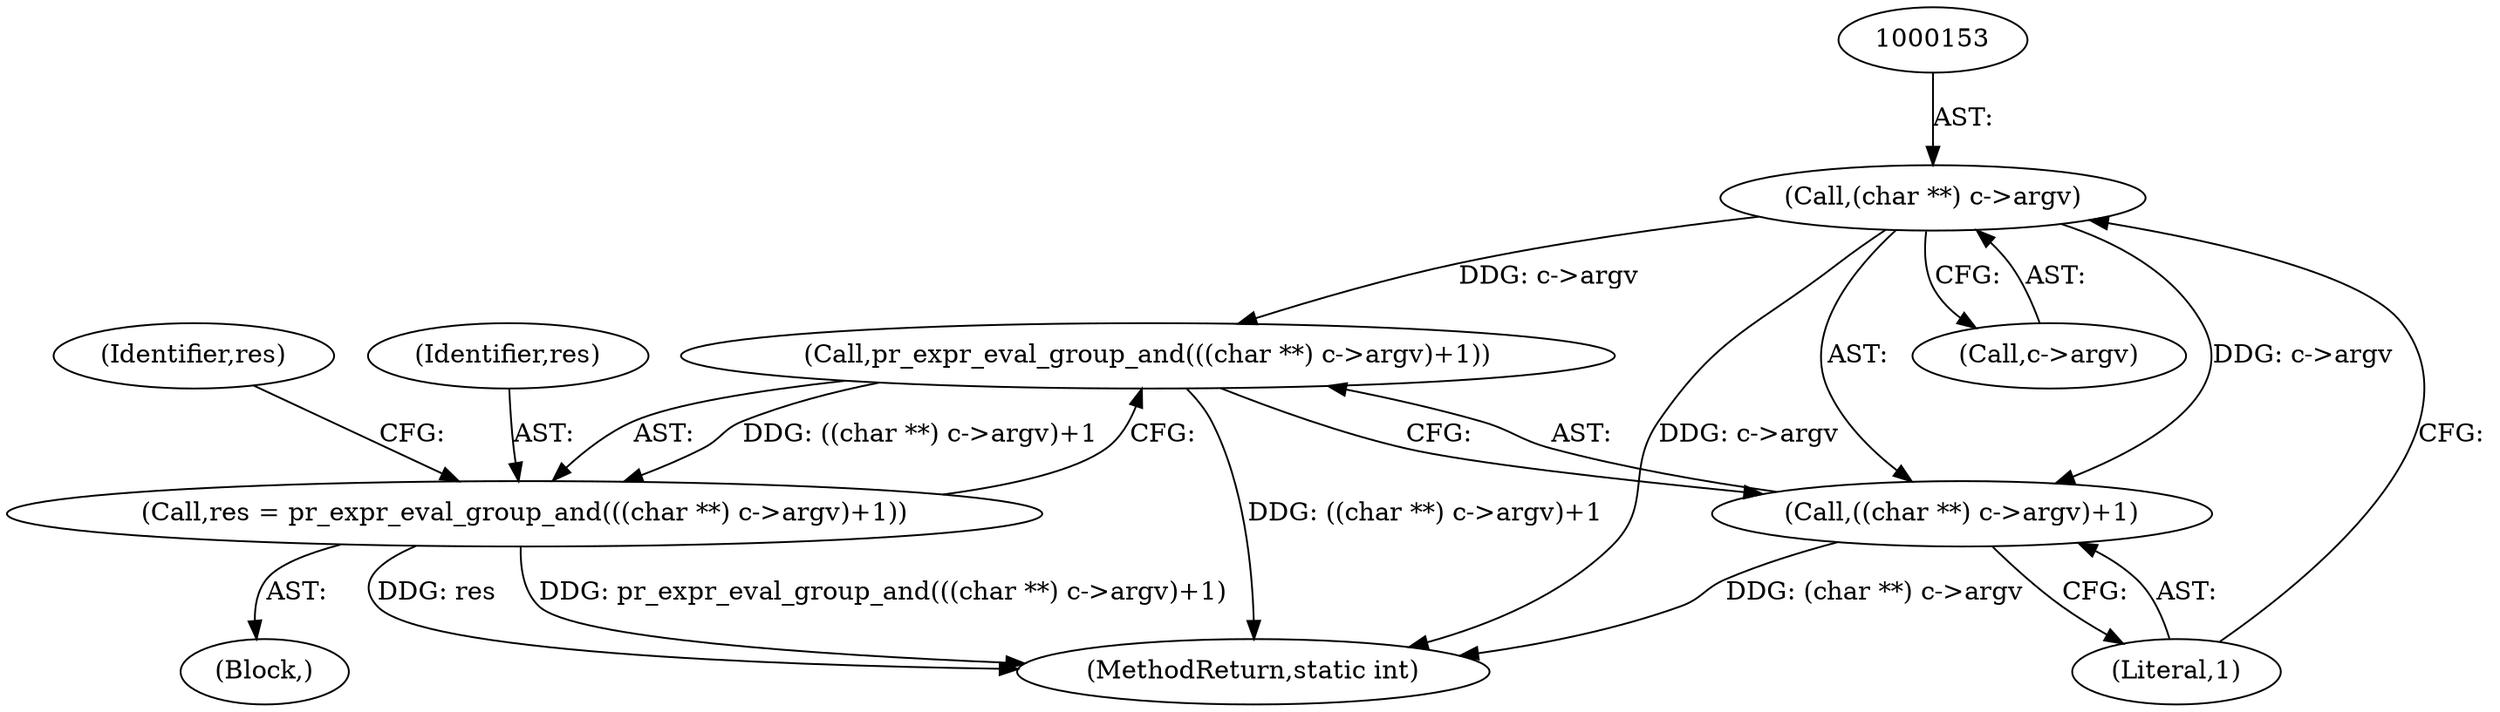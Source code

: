 digraph "0_proftpd_ecff21e0d0e84f35c299ef91d7fda088e516d4ed@pointer" {
"1000152" [label="(Call,(char **) c->argv)"];
"1000150" [label="(Call,pr_expr_eval_group_and(((char **) c->argv)+1))"];
"1000148" [label="(Call,res = pr_expr_eval_group_and(((char **) c->argv)+1))"];
"1000151" [label="(Call,((char **) c->argv)+1)"];
"1000154" [label="(Call,c->argv)"];
"1000159" [label="(Identifier,res)"];
"1000150" [label="(Call,pr_expr_eval_group_and(((char **) c->argv)+1))"];
"1000148" [label="(Call,res = pr_expr_eval_group_and(((char **) c->argv)+1))"];
"1000131" [label="(Block,)"];
"1000151" [label="(Call,((char **) c->argv)+1)"];
"1000149" [label="(Identifier,res)"];
"1000152" [label="(Call,(char **) c->argv)"];
"1000157" [label="(Literal,1)"];
"1000353" [label="(MethodReturn,static int)"];
"1000152" -> "1000151"  [label="AST: "];
"1000152" -> "1000154"  [label="CFG: "];
"1000153" -> "1000152"  [label="AST: "];
"1000154" -> "1000152"  [label="AST: "];
"1000157" -> "1000152"  [label="CFG: "];
"1000152" -> "1000353"  [label="DDG: c->argv"];
"1000152" -> "1000150"  [label="DDG: c->argv"];
"1000152" -> "1000151"  [label="DDG: c->argv"];
"1000150" -> "1000148"  [label="AST: "];
"1000150" -> "1000151"  [label="CFG: "];
"1000151" -> "1000150"  [label="AST: "];
"1000148" -> "1000150"  [label="CFG: "];
"1000150" -> "1000353"  [label="DDG: ((char **) c->argv)+1"];
"1000150" -> "1000148"  [label="DDG: ((char **) c->argv)+1"];
"1000148" -> "1000131"  [label="AST: "];
"1000149" -> "1000148"  [label="AST: "];
"1000159" -> "1000148"  [label="CFG: "];
"1000148" -> "1000353"  [label="DDG: res"];
"1000148" -> "1000353"  [label="DDG: pr_expr_eval_group_and(((char **) c->argv)+1)"];
"1000151" -> "1000157"  [label="CFG: "];
"1000157" -> "1000151"  [label="AST: "];
"1000151" -> "1000353"  [label="DDG: (char **) c->argv"];
}

